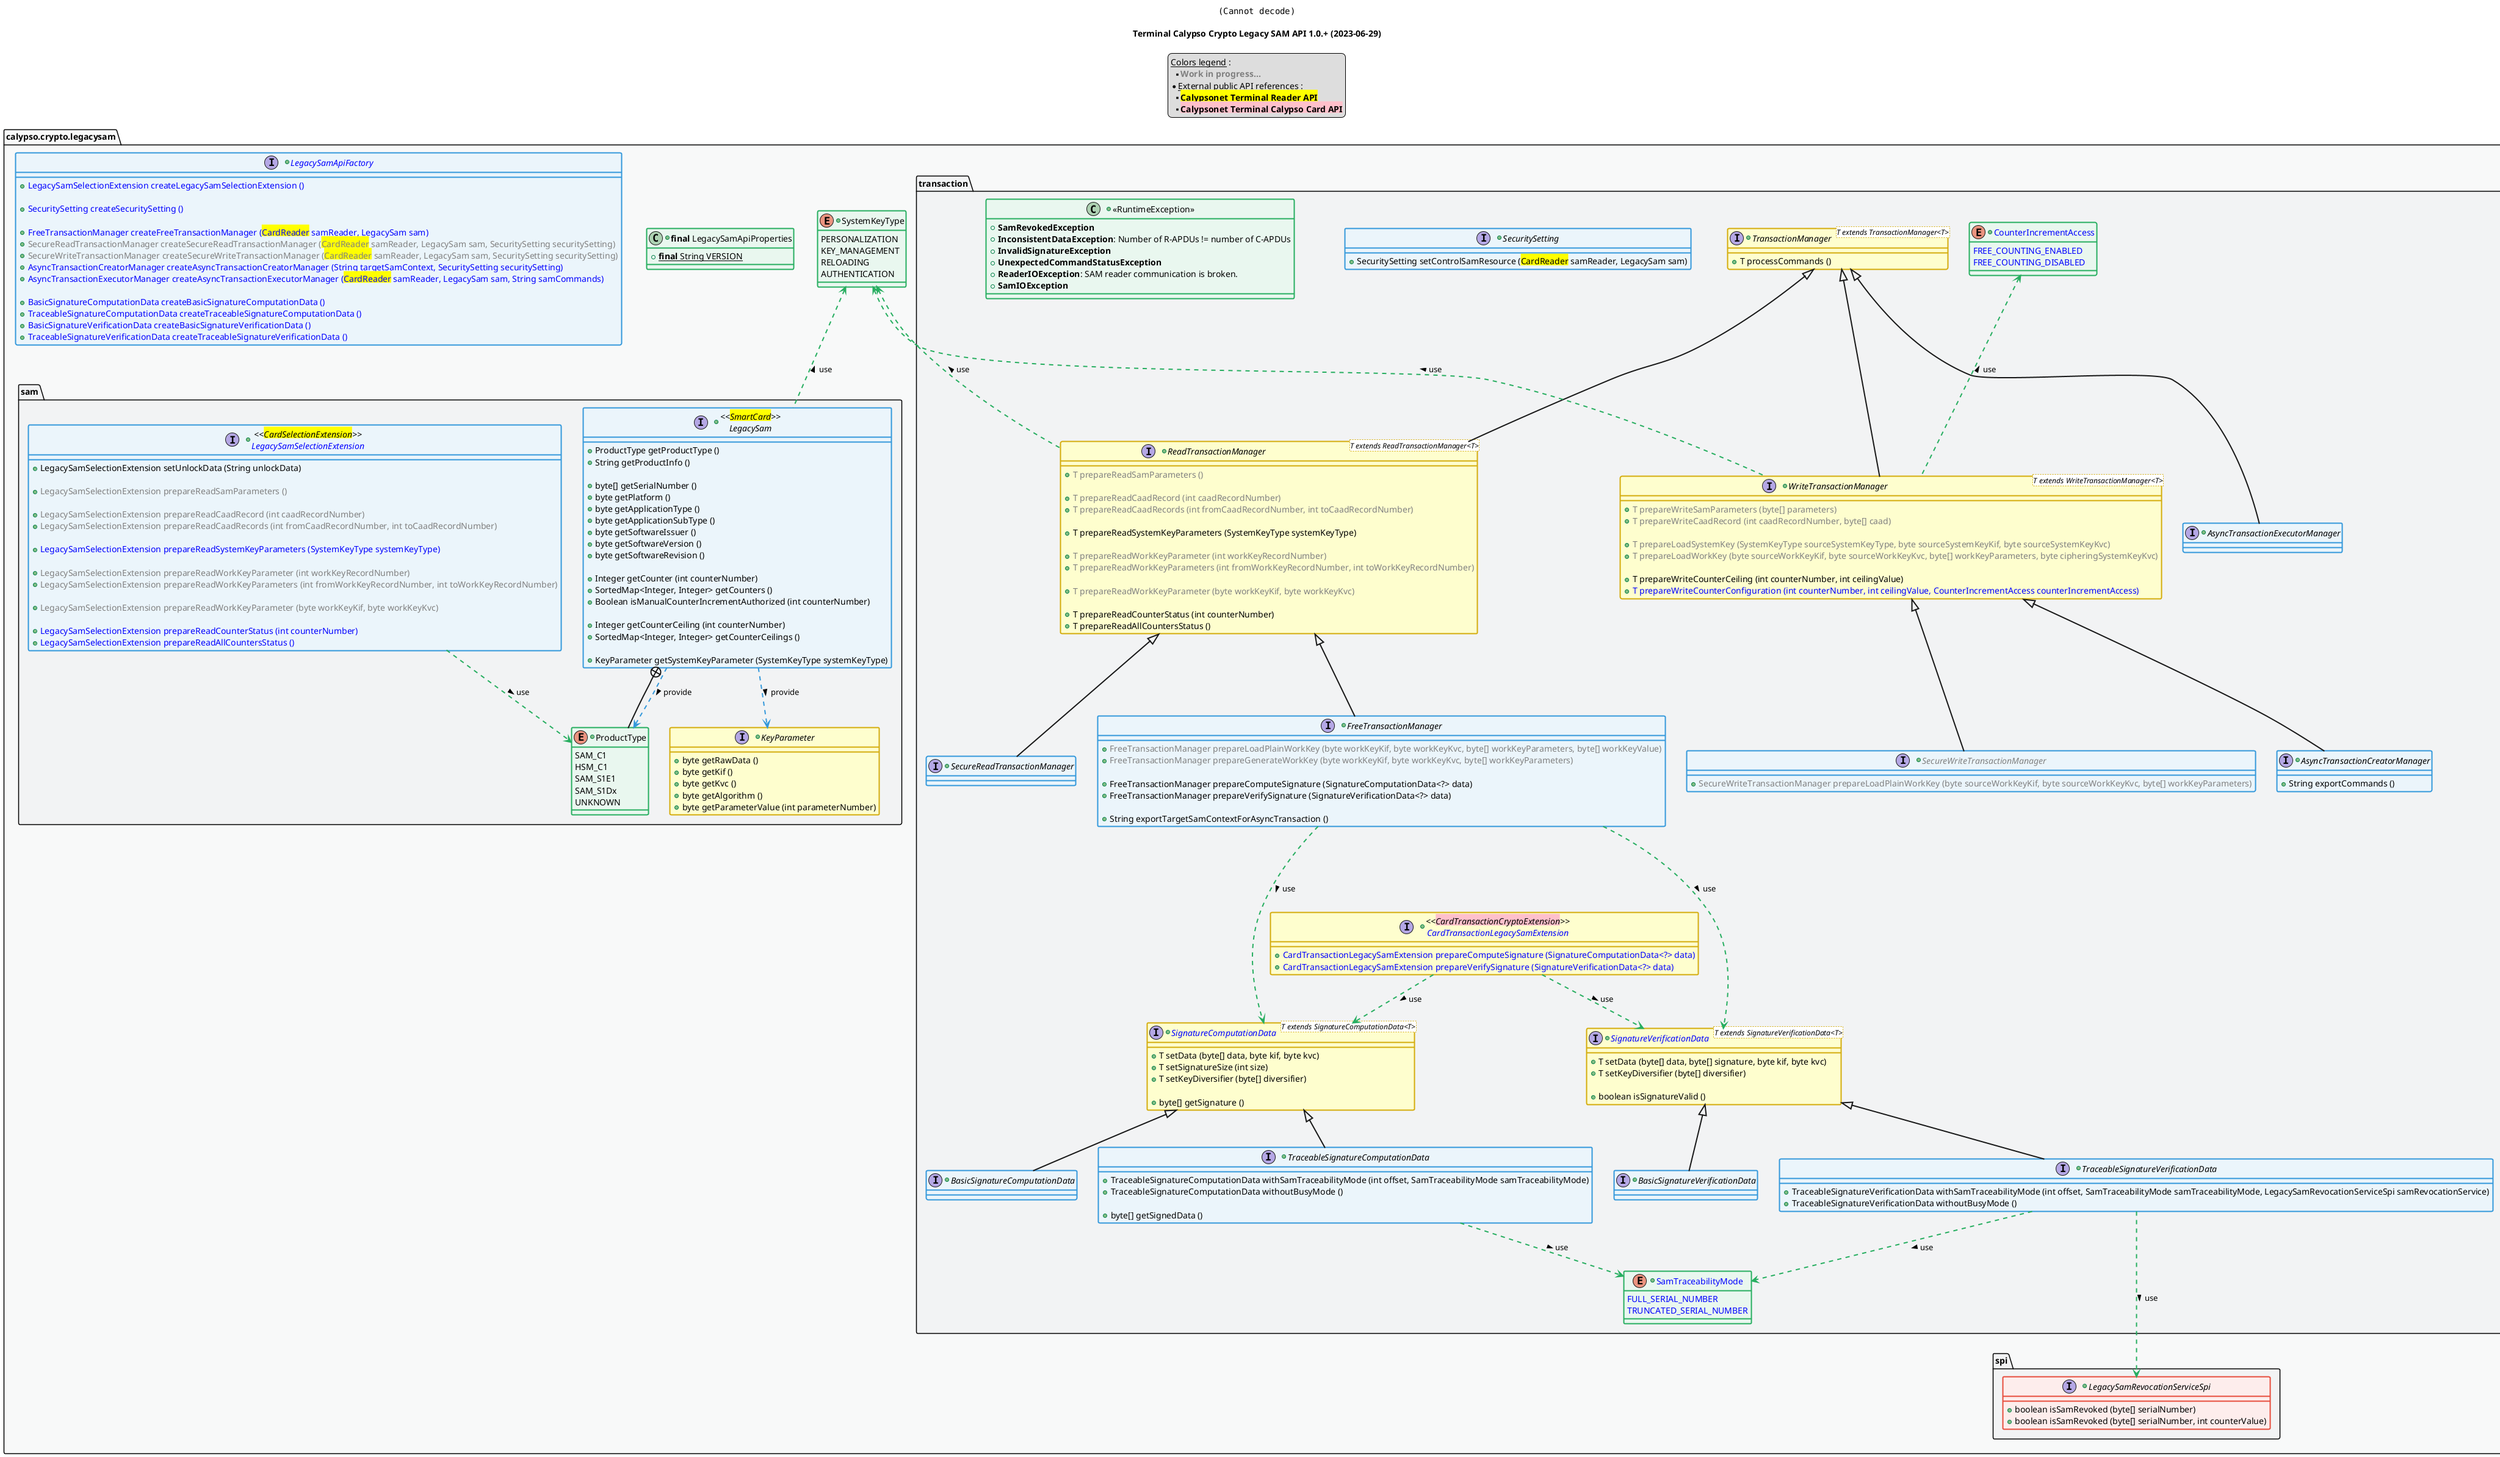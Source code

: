 @startuml
title
    <img:../assets/logo.svg{scale=0.2}>

    Terminal Calypso Crypto Legacy SAM API 1.0.+ (2023-06-29)
end title

' == THEME ==

'Couleurs issues de : https://htmlcolorcodes.com/fr/tableau-de-couleur/tableau-de-couleur-design-plat/
!define C_GREY1 F8F9F9
!define C_GREY2 F2F3F4
!define C_GREY3 E5E7E9
!define C_GREY4 D7DBDD
!define C_GREY5 CACFD2
!define C_GREY6 BDC3C7
!define C_LINK 3498DB
!define C_USE 27AE60
!define C_THROW 2C3E50

' -- Styles that don't work with new version of plantuml --
skinparam stereotypeABorderColor #A9DCDF
skinparam stereotypeIBorderColor #B4A7E5
skinparam stereotypeCBorderColor #ADD1B2
skinparam stereotypeEBorderColor #EB93DF
' -- END --

skinparam ClassBorderThickness 2
skinparam ArrowThickness 2

' Yellow
skinparam ClassBackgroundColor #FEFECE
skinparam ClassBorderColor #D4AC0D
' Red
skinparam ClassBackgroundColor<<red>> #FDEDEC
skinparam ClassBorderColor<<red>> #E74C3C
hide <<red>> stereotype
' Purple
skinparam ClassBackgroundColor<<purple>> #F4ECF7
skinparam ClassBorderColor<<purple>> #8E44AD
hide <<purple>> stereotype
' blue
skinparam ClassBackgroundColor<<blue>> #EBF5FB
skinparam ClassBorderColor<<blue>> #3498DB
hide <<blue>> stereotype
' Green
skinparam ClassBackgroundColor<<green>> #E9F7EF
skinparam ClassBorderColor<<green>> #27AE60
hide <<green>> stereotype
' Grey
skinparam ClassBackgroundColor<<grey>> #EAECEE
skinparam ClassBorderColor<<grey>> #2C3E50
hide <<grey>> stereotype

' == CONTENT ==

legend top
    __Colors legend__ :
    ** <color:grey>**Work in progress...**</color>
    * __External public API references__ :
    ** <back:yellow>**Calypsonet Terminal Reader API**</back>
    ** <back:pink>**Calypsonet Terminal Calypso Card API**</back>
end legend

package "calypso.crypto.legacysam" as legacysam {

+class "**final** LegacySamApiProperties" as ApiProperties <<green>> {
    +{static} **final** String VERSION
}
+interface "<color:blue>LegacySamApiFactory" as LegacySamApiFactory <<blue>> {
    +<color:blue>LegacySamSelectionExtension createLegacySamSelectionExtension ()

    +<color:blue>SecuritySetting createSecuritySetting ()

    +<color:blue>FreeTransactionManager createFreeTransactionManager (<back:yellow>CardReader</back> samReader, LegacySam sam)
    +<color:grey>SecureReadTransactionManager createSecureReadTransactionManager (<back:yellow>CardReader</back> samReader, LegacySam sam, SecuritySetting securitySetting)
    +<color:grey>SecureWriteTransactionManager createSecureWriteTransactionManager (<back:yellow>CardReader</back> samReader, LegacySam sam, SecuritySetting securitySetting)
    +<color:blue>AsyncTransactionCreatorManager createAsyncTransactionCreatorManager (String targetSamContext, SecuritySetting securitySetting)
    +<color:blue>AsyncTransactionExecutorManager createAsyncTransactionExecutorManager (<back:yellow>CardReader</back> samReader, LegacySam sam, String samCommands)

    +<color:blue>BasicSignatureComputationData createBasicSignatureComputationData ()
    +<color:blue>TraceableSignatureComputationData createTraceableSignatureComputationData ()
    +<color:blue>BasicSignatureVerificationData createBasicSignatureVerificationData ()
    +<color:blue>TraceableSignatureVerificationData createTraceableSignatureVerificationData ()
}

package "transaction" as transaction {
    +interface TransactionManager<T extends TransactionManager<T>> {
        +T processCommands ()
    }
    +interface ReadTransactionManager<T extends ReadTransactionManager<T>> extends TransactionManager {
        +<color:grey>T prepareReadSamParameters ()

        +<color:grey>T prepareReadCaadRecord (int caadRecordNumber)
        +<color:grey>T prepareReadCaadRecords (int fromCaadRecordNumber, int toCaadRecordNumber)

        +T prepareReadSystemKeyParameters (SystemKeyType systemKeyType)

        +<color:grey>T prepareReadWorkKeyParameter (int workKeyRecordNumber)
        +<color:grey>T prepareReadWorkKeyParameters (int fromWorkKeyRecordNumber, int toWorkKeyRecordNumber)

        +<color:grey>T prepareReadWorkKeyParameter (byte workKeyKif, byte workKeyKvc)

        +T prepareReadCounterStatus (int counterNumber)
        +T prepareReadAllCountersStatus ()
    }
    +interface WriteTransactionManager<T extends WriteTransactionManager<T>> extends TransactionManager {
        +<color:grey>T prepareWriteSamParameters (byte[] parameters)
        +<color:grey>T prepareWriteCaadRecord (int caadRecordNumber, byte[] caad)

        +<color:grey>T prepareLoadSystemKey (SystemKeyType sourceSystemKeyType, byte sourceSystemKeyKif, byte sourceSystemKeyKvc)
        +<color:grey>T prepareLoadWorkKey (byte sourceWorkKeyKif, byte sourceWorkKeyKvc, byte[] workKeyParameters, byte cipheringSystemKeyKvc)

        +T prepareWriteCounterCeiling (int counterNumber, int ceilingValue)
        +<color:blue>T prepareWriteCounterConfiguration (int counterNumber, int ceilingValue, CounterIncrementAccess counterIncrementAccess)
    }
    +enum "<color:blue>CounterIncrementAccess" as CounterIncrementAccess <<green>> {
        <color:blue>FREE_COUNTING_ENABLED
        <color:blue>FREE_COUNTING_DISABLED
    }
    +interface SecureReadTransactionManager <<blue>> extends ReadTransactionManager {
    }
    +interface FreeTransactionManager <<blue>> extends ReadTransactionManager {
        +<color:grey>FreeTransactionManager prepareLoadPlainWorkKey (byte workKeyKif, byte workKeyKvc, byte[] workKeyParameters, byte[] workKeyValue)
        +<color:grey>FreeTransactionManager prepareGenerateWorkKey (byte workKeyKif, byte workKeyKvc, byte[] workKeyParameters)

        +FreeTransactionManager prepareComputeSignature (SignatureComputationData<?> data)
        +FreeTransactionManager prepareVerifySignature (SignatureVerificationData<?> data)

        +String exportTargetSamContextForAsyncTransaction ()
    }
    +interface "<color:grey>SecureWriteTransactionManager" as SecureWriteTransactionManager <<blue>> extends WriteTransactionManager {
        +<color:grey>SecureWriteTransactionManager prepareLoadPlainWorkKey (byte sourceWorkKeyKif, byte sourceWorkKeyKvc, byte[] workKeyParameters)
    }
    +interface AsyncTransactionCreatorManager <<blue>> extends WriteTransactionManager {
        +String exportCommands ()
    }
    +interface AsyncTransactionExecutorManager <<blue>> extends TransactionManager {
    }

    +interface SecuritySetting <<blue>> {
        +SecuritySetting setControlSamResource (<back:yellow>CardReader</back> samReader, LegacySam sam)
    }
    +interface "<<<back:pink>CardTransactionCryptoExtension</back>>>\n<color:blue>CardTransactionLegacySamExtension" as CardTransactionLegacySamExtension {
        +<color:blue>CardTransactionLegacySamExtension prepareComputeSignature (SignatureComputationData<?> data)
        +<color:blue>CardTransactionLegacySamExtension prepareVerifySignature (SignatureVerificationData<?> data)
    }

    +interface "<color:blue>SignatureComputationData" as SignatureComputationData<T extends SignatureComputationData<T>> {
        +T setData (byte[] data, byte kif, byte kvc)
        +T setSignatureSize (int size)
        +T setKeyDiversifier (byte[] diversifier)

        +byte[] getSignature ()
    }
    +interface BasicSignatureComputationData <<blue>> extends SignatureComputationData {
    }
    +interface TraceableSignatureComputationData <<blue>> extends SignatureComputationData {
        +TraceableSignatureComputationData withSamTraceabilityMode (int offset, SamTraceabilityMode samTraceabilityMode)
        +TraceableSignatureComputationData withoutBusyMode ()

        +byte[] getSignedData ()
    }
    +enum "<color:blue>SamTraceabilityMode" as SamTraceabilityMode <<green>> {
        <color:blue>FULL_SERIAL_NUMBER
        <color:blue>TRUNCATED_SERIAL_NUMBER
    }
    +interface "<color:blue>SignatureVerificationData" as SignatureVerificationData<T extends SignatureVerificationData<T>> {
        +T setData (byte[] data, byte[] signature, byte kif, byte kvc)
        +T setKeyDiversifier (byte[] diversifier)

        +boolean isSignatureValid ()
    }
    +interface BasicSignatureVerificationData <<blue>> extends SignatureVerificationData {
    }
    +interface TraceableSignatureVerificationData <<blue>> extends SignatureVerificationData {
        +TraceableSignatureVerificationData withSamTraceabilityMode (int offset, SamTraceabilityMode samTraceabilityMode, LegacySamRevocationServiceSpi samRevocationService)
        +TraceableSignatureVerificationData withoutBusyMode ()
    }

    ' Exceptions
    +class "<<RuntimeException>>" as RuntimeException <<green>> {
        +**SamRevokedException**
        +**InconsistentDataException**: Number of R-APDUs != number of C-APDUs
        +**InvalidSignatureException**
        +**UnexpectedCommandStatusException**
        +**ReaderIOException**: SAM reader communication is broken.
        +**SamIOException**
    }
}
+enum SystemKeyType <<green>> {
    PERSONALIZATION
    KEY_MANAGEMENT
    RELOADING
    AUTHENTICATION
}
package "sam" as sam {
    +interface "<<<back:yellow>CardSelectionExtension</back>>>\n<color:blue>LegacySamSelectionExtension" as LegacySamSelectionExtension <<blue>> {
        +LegacySamSelectionExtension setUnlockData (String unlockData)

        +<color:grey>LegacySamSelectionExtension prepareReadSamParameters ()

        +<color:grey>LegacySamSelectionExtension prepareReadCaadRecord (int caadRecordNumber)
        +<color:grey>LegacySamSelectionExtension prepareReadCaadRecords (int fromCaadRecordNumber, int toCaadRecordNumber)

        +<color:blue>LegacySamSelectionExtension prepareReadSystemKeyParameters (SystemKeyType systemKeyType)

        +<color:grey>LegacySamSelectionExtension prepareReadWorkKeyParameter (int workKeyRecordNumber)
        +<color:grey>LegacySamSelectionExtension prepareReadWorkKeyParameters (int fromWorkKeyRecordNumber, int toWorkKeyRecordNumber)

        +<color:grey>LegacySamSelectionExtension prepareReadWorkKeyParameter (byte workKeyKif, byte workKeyKvc)

        +<color:blue>LegacySamSelectionExtension prepareReadCounterStatus (int counterNumber)
        +<color:blue>LegacySamSelectionExtension prepareReadAllCountersStatus ()
    }
    +interface "<<<back:yellow>SmartCard</back>>>\nLegacySam" as LegacySam <<blue>> {
        +ProductType getProductType ()
        +String getProductInfo ()

        +byte[] getSerialNumber ()
        +byte getPlatform ()
        +byte getApplicationType ()
        +byte getApplicationSubType ()
        +byte getSoftwareIssuer ()
        +byte getSoftwareVersion ()
        +byte getSoftwareRevision ()

        +Integer getCounter (int counterNumber)
        +SortedMap<Integer, Integer> getCounters ()
        +Boolean isManualCounterIncrementAuthorized (int counterNumber)

        +Integer getCounterCeiling (int counterNumber)
        +SortedMap<Integer, Integer> getCounterCeilings ()

        +KeyParameter getSystemKeyParameter (SystemKeyType systemKeyType)
    }
    +interface KeyParameter {
        +byte getRawData ()
        +byte getKif ()
        +byte getKvc ()
        +byte getAlgorithm ()
        +byte getParameterValue (int parameterNumber)
    }
    +enum "ProductType" as SamProductType <<green>> {
        SAM_C1
        HSM_C1
        SAM_S1E1
        SAM_S1Dx
        UNKNOWN
    }
}
package "spi" as spi {
    +interface LegacySamRevocationServiceSpi <<red>> {
        +boolean isSamRevoked (byte[] serialNumber)
        +boolean isSamRevoked (byte[] serialNumber, int counterValue)
    }
}

}

' Associations

TraceableSignatureComputationData ..> SamTraceabilityMode #C_USE : use >

TraceableSignatureVerificationData ...> LegacySamRevocationServiceSpi #C_USE : use >
TraceableSignatureVerificationData ..> SamTraceabilityMode #C_USE : use >

FreeTransactionManager ....> SignatureComputationData #C_USE : use >
FreeTransactionManager ....> SignatureVerificationData #C_USE : use >

ReadTransactionManager .up.> SystemKeyType #C_USE : use >

WriteTransactionManager .up.> SystemKeyType #C_USE : use >
WriteTransactionManager .up.> CounterIncrementAccess #C_USE : use >

CardTransactionLegacySamExtension ..> SignatureComputationData #C_USE : use >
CardTransactionLegacySamExtension ..> SignatureVerificationData #C_USE : use >

LegacySamSelectionExtension ..> SamProductType #C_USE : use >

LegacySam +-- SamProductType
LegacySam ..> SamProductType #C_LINK : provide >
LegacySam ..> KeyParameter #C_LINK : provide >
LegacySam .up.> SystemKeyType #C_USE : use >


' == LAYOUT ==

' SystemKeyType .[hidden]. LegacySamSelectionFactory

' == STYLE ==

package legacysam #C_GREY1 {}
package legacysam.spi #C_GREY2 {}
package legacysam.sam #C_GREY2 {}
package legacysam.transaction #C_GREY2 {}

@enduml